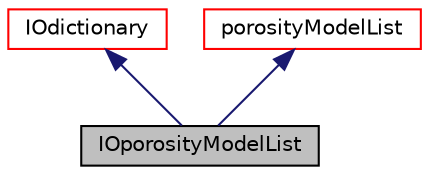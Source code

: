 digraph "IOporosityModelList"
{
  bgcolor="transparent";
  edge [fontname="Helvetica",fontsize="10",labelfontname="Helvetica",labelfontsize="10"];
  node [fontname="Helvetica",fontsize="10",shape=record];
  Node1 [label="IOporosityModelList",height=0.2,width=0.4,color="black", fillcolor="grey75", style="filled", fontcolor="black"];
  Node2 -> Node1 [dir="back",color="midnightblue",fontsize="10",style="solid",fontname="Helvetica"];
  Node2 [label="IOdictionary",height=0.2,width=0.4,color="red",URL="$a01172.html",tooltip="IOdictionary is derived from dictionary and IOobject to give the dictionary automatic IO functionalit..."];
  Node3 -> Node1 [dir="back",color="midnightblue",fontsize="10",style="solid",fontname="Helvetica"];
  Node3 [label="porosityModelList",height=0.2,width=0.4,color="red",URL="$a01940.html",tooltip="List container for porosity models. "];
}
